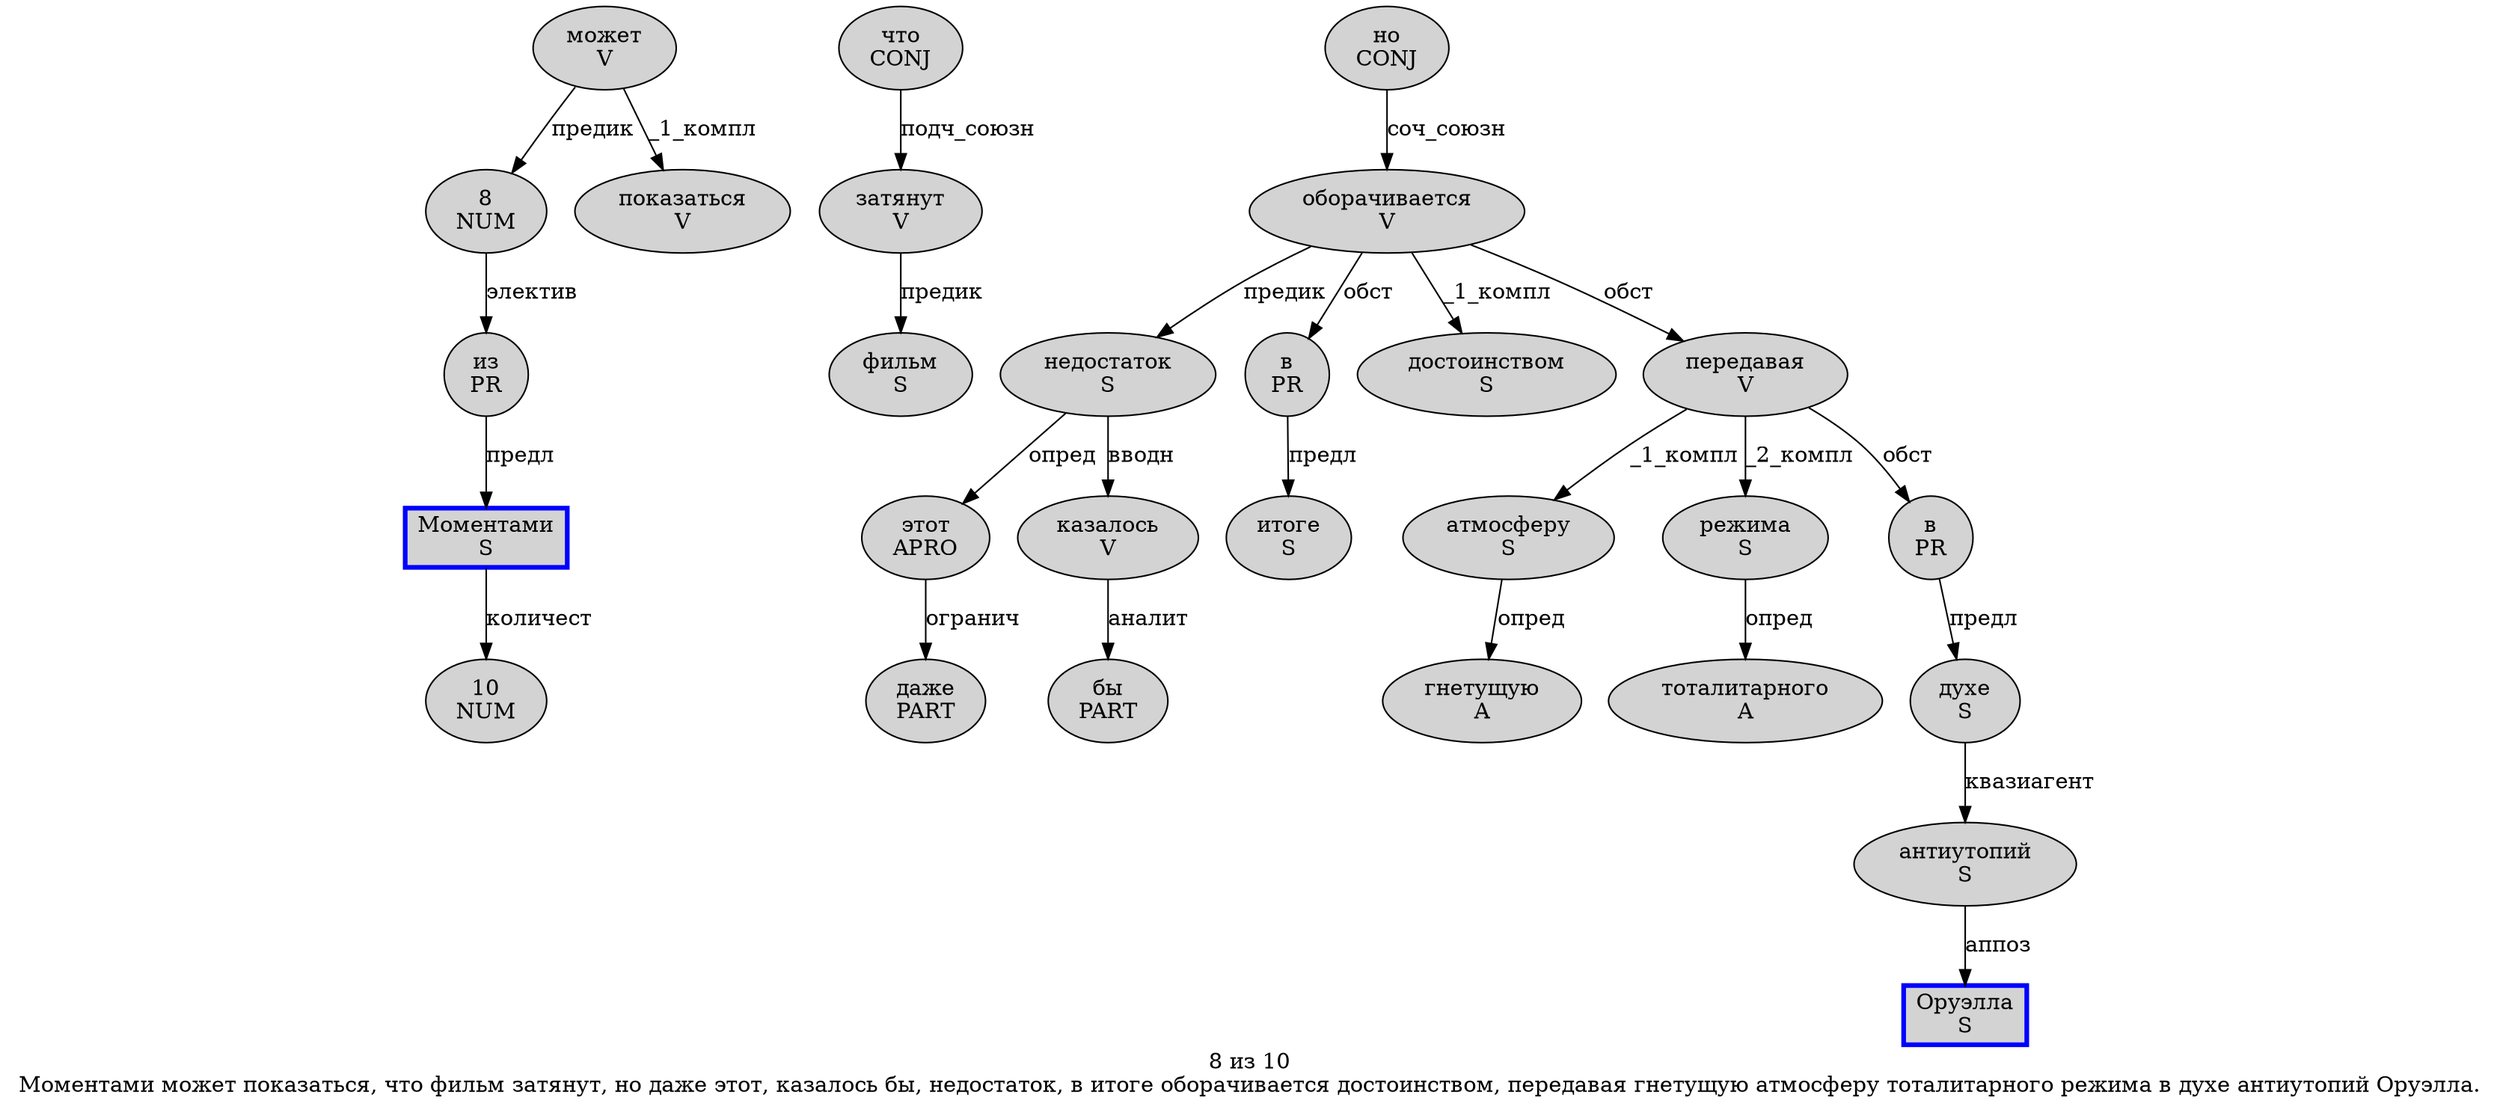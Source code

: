 digraph SENTENCE_1944 {
	graph [label="8 из 10
Моментами может показаться, что фильм затянут, но даже этот, казалось бы, недостаток, в итоге оборачивается достоинством, передавая гнетущую атмосферу тоталитарного режима в духе антиутопий Оруэлла."]
	node [style=filled]
		0 [label="8
NUM" color="" fillcolor=lightgray penwidth=1 shape=ellipse]
		1 [label="из
PR" color="" fillcolor=lightgray penwidth=1 shape=ellipse]
		2 [label="10
NUM" color="" fillcolor=lightgray penwidth=1 shape=ellipse]
		3 [label="Моментами
S" color=blue fillcolor=lightgray penwidth=3 shape=box]
		4 [label="может
V" color="" fillcolor=lightgray penwidth=1 shape=ellipse]
		5 [label="показаться
V" color="" fillcolor=lightgray penwidth=1 shape=ellipse]
		7 [label="что
CONJ" color="" fillcolor=lightgray penwidth=1 shape=ellipse]
		8 [label="фильм
S" color="" fillcolor=lightgray penwidth=1 shape=ellipse]
		9 [label="затянут
V" color="" fillcolor=lightgray penwidth=1 shape=ellipse]
		11 [label="но
CONJ" color="" fillcolor=lightgray penwidth=1 shape=ellipse]
		12 [label="даже
PART" color="" fillcolor=lightgray penwidth=1 shape=ellipse]
		13 [label="этот
APRO" color="" fillcolor=lightgray penwidth=1 shape=ellipse]
		15 [label="казалось
V" color="" fillcolor=lightgray penwidth=1 shape=ellipse]
		16 [label="бы
PART" color="" fillcolor=lightgray penwidth=1 shape=ellipse]
		18 [label="недостаток
S" color="" fillcolor=lightgray penwidth=1 shape=ellipse]
		20 [label="в
PR" color="" fillcolor=lightgray penwidth=1 shape=ellipse]
		21 [label="итоге
S" color="" fillcolor=lightgray penwidth=1 shape=ellipse]
		22 [label="оборачивается
V" color="" fillcolor=lightgray penwidth=1 shape=ellipse]
		23 [label="достоинством
S" color="" fillcolor=lightgray penwidth=1 shape=ellipse]
		25 [label="передавая
V" color="" fillcolor=lightgray penwidth=1 shape=ellipse]
		26 [label="гнетущую
A" color="" fillcolor=lightgray penwidth=1 shape=ellipse]
		27 [label="атмосферу
S" color="" fillcolor=lightgray penwidth=1 shape=ellipse]
		28 [label="тоталитарного
A" color="" fillcolor=lightgray penwidth=1 shape=ellipse]
		29 [label="режима
S" color="" fillcolor=lightgray penwidth=1 shape=ellipse]
		30 [label="в
PR" color="" fillcolor=lightgray penwidth=1 shape=ellipse]
		31 [label="духе
S" color="" fillcolor=lightgray penwidth=1 shape=ellipse]
		32 [label="антиутопий
S" color="" fillcolor=lightgray penwidth=1 shape=ellipse]
		33 [label="Оруэлла
S" color=blue fillcolor=lightgray penwidth=3 shape=box]
			29 -> 28 [label="опред"]
			18 -> 13 [label="опред"]
			18 -> 15 [label="вводн"]
			4 -> 0 [label="предик"]
			4 -> 5 [label="_1_компл"]
			30 -> 31 [label="предл"]
			0 -> 1 [label="электив"]
			1 -> 3 [label="предл"]
			31 -> 32 [label="квазиагент"]
			20 -> 21 [label="предл"]
			27 -> 26 [label="опред"]
			25 -> 27 [label="_1_компл"]
			25 -> 29 [label="_2_компл"]
			25 -> 30 [label="обст"]
			32 -> 33 [label="аппоз"]
			7 -> 9 [label="подч_союзн"]
			22 -> 18 [label="предик"]
			22 -> 20 [label="обст"]
			22 -> 23 [label="_1_компл"]
			22 -> 25 [label="обст"]
			3 -> 2 [label="количест"]
			13 -> 12 [label="огранич"]
			9 -> 8 [label="предик"]
			15 -> 16 [label="аналит"]
			11 -> 22 [label="соч_союзн"]
}